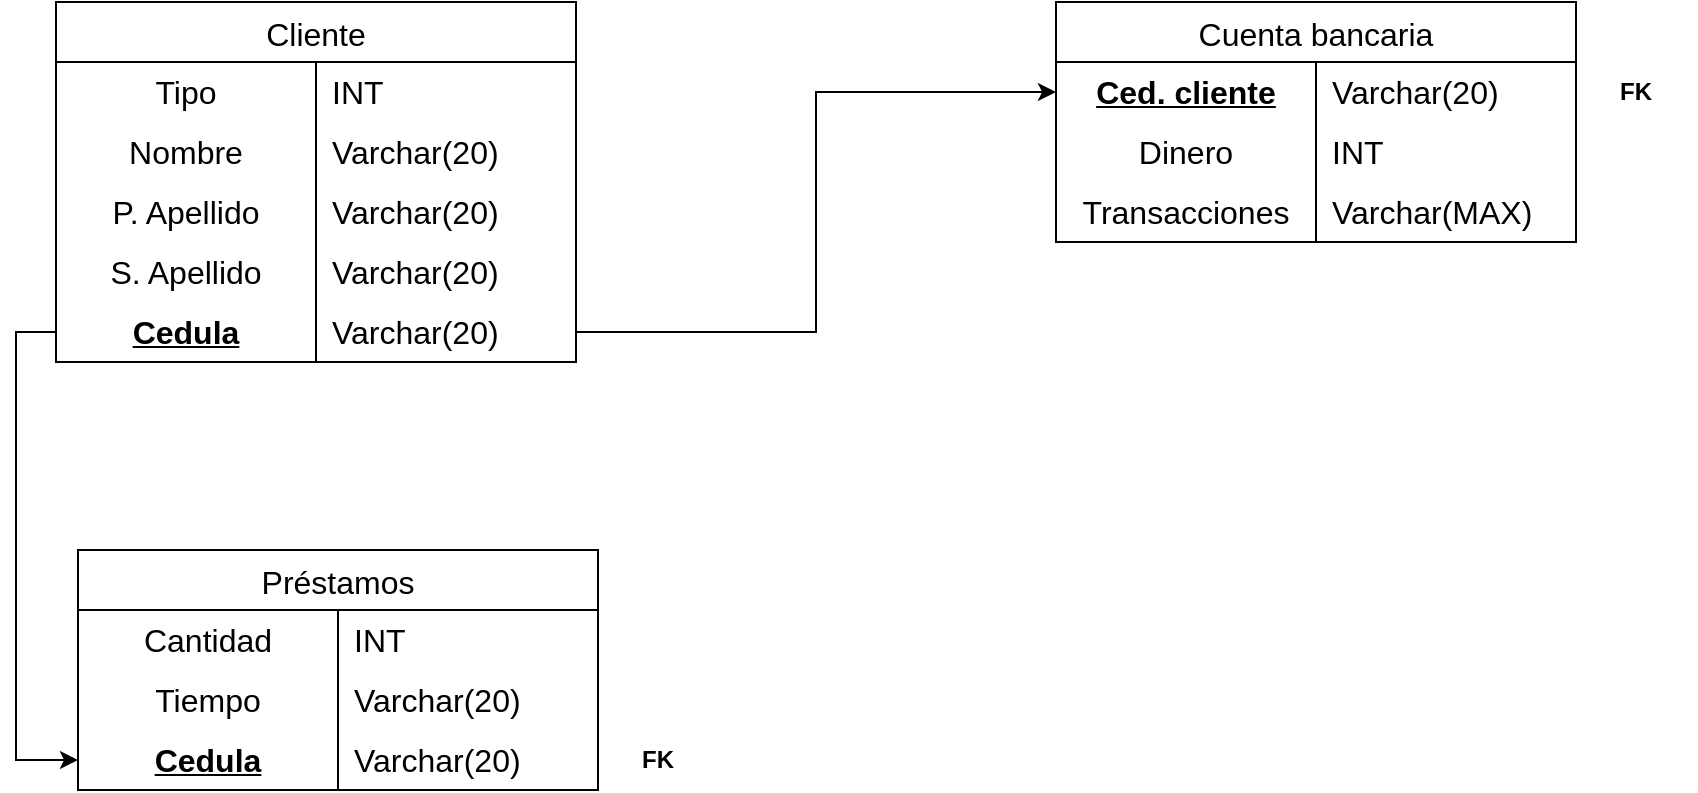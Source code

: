 <mxfile version="21.3.6" type="github">
  <diagram name="Page-1" id="21aBG_Vc7k7HmLmI4b-p">
    <mxGraphModel dx="1863" dy="627" grid="1" gridSize="10" guides="1" tooltips="1" connect="1" arrows="1" fold="1" page="1" pageScale="1" pageWidth="850" pageHeight="1100" math="0" shadow="0">
      <root>
        <mxCell id="0" />
        <mxCell id="1" parent="0" />
        <mxCell id="CdJclrKJwnZ6d_K-bRar-1" value="Cliente" style="shape=table;startSize=30;container=1;collapsible=0;childLayout=tableLayout;fixedRows=1;rowLines=0;fontStyle=0;strokeColor=default;fontSize=16;" vertex="1" parent="1">
          <mxGeometry x="20" y="20" width="260" height="180" as="geometry" />
        </mxCell>
        <mxCell id="CdJclrKJwnZ6d_K-bRar-2" value="" style="shape=tableRow;horizontal=0;startSize=0;swimlaneHead=0;swimlaneBody=0;top=0;left=0;bottom=0;right=0;collapsible=0;dropTarget=0;fillColor=none;points=[[0,0.5],[1,0.5]];portConstraint=eastwest;strokeColor=inherit;fontSize=16;" vertex="1" parent="CdJclrKJwnZ6d_K-bRar-1">
          <mxGeometry y="30" width="260" height="30" as="geometry" />
        </mxCell>
        <mxCell id="CdJclrKJwnZ6d_K-bRar-3" value="Tipo" style="shape=partialRectangle;html=1;whiteSpace=wrap;connectable=0;fillColor=none;top=0;left=0;bottom=0;right=0;overflow=hidden;pointerEvents=1;strokeColor=inherit;fontSize=16;" vertex="1" parent="CdJclrKJwnZ6d_K-bRar-2">
          <mxGeometry width="130" height="30" as="geometry">
            <mxRectangle width="130" height="30" as="alternateBounds" />
          </mxGeometry>
        </mxCell>
        <mxCell id="CdJclrKJwnZ6d_K-bRar-4" value="INT" style="shape=partialRectangle;html=1;whiteSpace=wrap;connectable=0;fillColor=none;top=0;left=0;bottom=0;right=0;align=left;spacingLeft=6;overflow=hidden;strokeColor=inherit;fontSize=16;" vertex="1" parent="CdJclrKJwnZ6d_K-bRar-2">
          <mxGeometry x="130" width="130" height="30" as="geometry">
            <mxRectangle width="130" height="30" as="alternateBounds" />
          </mxGeometry>
        </mxCell>
        <mxCell id="CdJclrKJwnZ6d_K-bRar-8" value="" style="shape=tableRow;horizontal=0;startSize=0;swimlaneHead=0;swimlaneBody=0;top=0;left=0;bottom=0;right=0;collapsible=0;dropTarget=0;fillColor=none;points=[[0,0.5],[1,0.5]];portConstraint=eastwest;strokeColor=inherit;fontSize=16;" vertex="1" parent="CdJclrKJwnZ6d_K-bRar-1">
          <mxGeometry y="60" width="260" height="30" as="geometry" />
        </mxCell>
        <mxCell id="CdJclrKJwnZ6d_K-bRar-9" value="Nombre" style="shape=partialRectangle;html=1;whiteSpace=wrap;connectable=0;fillColor=none;top=0;left=0;bottom=0;right=0;overflow=hidden;pointerEvents=1;strokeColor=inherit;fontSize=16;" vertex="1" parent="CdJclrKJwnZ6d_K-bRar-8">
          <mxGeometry width="130" height="30" as="geometry">
            <mxRectangle width="130" height="30" as="alternateBounds" />
          </mxGeometry>
        </mxCell>
        <mxCell id="CdJclrKJwnZ6d_K-bRar-10" value="Varchar(20)" style="shape=partialRectangle;html=1;whiteSpace=wrap;connectable=0;fillColor=none;top=0;left=0;bottom=0;right=0;align=left;spacingLeft=6;overflow=hidden;strokeColor=inherit;fontSize=16;" vertex="1" parent="CdJclrKJwnZ6d_K-bRar-8">
          <mxGeometry x="130" width="130" height="30" as="geometry">
            <mxRectangle width="130" height="30" as="alternateBounds" />
          </mxGeometry>
        </mxCell>
        <mxCell id="CdJclrKJwnZ6d_K-bRar-11" value="" style="shape=tableRow;horizontal=0;startSize=0;swimlaneHead=0;swimlaneBody=0;top=0;left=0;bottom=0;right=0;collapsible=0;dropTarget=0;fillColor=none;points=[[0,0.5],[1,0.5]];portConstraint=eastwest;strokeColor=inherit;fontSize=16;" vertex="1" parent="CdJclrKJwnZ6d_K-bRar-1">
          <mxGeometry y="90" width="260" height="30" as="geometry" />
        </mxCell>
        <mxCell id="CdJclrKJwnZ6d_K-bRar-12" value="P. Apellido" style="shape=partialRectangle;html=1;whiteSpace=wrap;connectable=0;fillColor=none;top=0;left=0;bottom=0;right=0;overflow=hidden;pointerEvents=1;strokeColor=inherit;fontSize=16;" vertex="1" parent="CdJclrKJwnZ6d_K-bRar-11">
          <mxGeometry width="130" height="30" as="geometry">
            <mxRectangle width="130" height="30" as="alternateBounds" />
          </mxGeometry>
        </mxCell>
        <mxCell id="CdJclrKJwnZ6d_K-bRar-13" value="Varchar(20)" style="shape=partialRectangle;html=1;whiteSpace=wrap;connectable=0;fillColor=none;top=0;left=0;bottom=0;right=0;align=left;spacingLeft=6;overflow=hidden;strokeColor=inherit;fontSize=16;" vertex="1" parent="CdJclrKJwnZ6d_K-bRar-11">
          <mxGeometry x="130" width="130" height="30" as="geometry">
            <mxRectangle width="130" height="30" as="alternateBounds" />
          </mxGeometry>
        </mxCell>
        <mxCell id="CdJclrKJwnZ6d_K-bRar-14" value="" style="shape=tableRow;horizontal=0;startSize=0;swimlaneHead=0;swimlaneBody=0;top=0;left=0;bottom=0;right=0;collapsible=0;dropTarget=0;fillColor=none;points=[[0,0.5],[1,0.5]];portConstraint=eastwest;strokeColor=inherit;fontSize=16;" vertex="1" parent="CdJclrKJwnZ6d_K-bRar-1">
          <mxGeometry y="120" width="260" height="30" as="geometry" />
        </mxCell>
        <mxCell id="CdJclrKJwnZ6d_K-bRar-15" value="S. Apellido" style="shape=partialRectangle;html=1;whiteSpace=wrap;connectable=0;fillColor=none;top=0;left=0;bottom=0;right=0;overflow=hidden;pointerEvents=1;strokeColor=inherit;fontSize=16;" vertex="1" parent="CdJclrKJwnZ6d_K-bRar-14">
          <mxGeometry width="130" height="30" as="geometry">
            <mxRectangle width="130" height="30" as="alternateBounds" />
          </mxGeometry>
        </mxCell>
        <mxCell id="CdJclrKJwnZ6d_K-bRar-16" value="Varchar(20)" style="shape=partialRectangle;html=1;whiteSpace=wrap;connectable=0;fillColor=none;top=0;left=0;bottom=0;right=0;align=left;spacingLeft=6;overflow=hidden;strokeColor=inherit;fontSize=16;" vertex="1" parent="CdJclrKJwnZ6d_K-bRar-14">
          <mxGeometry x="130" width="130" height="30" as="geometry">
            <mxRectangle width="130" height="30" as="alternateBounds" />
          </mxGeometry>
        </mxCell>
        <mxCell id="CdJclrKJwnZ6d_K-bRar-5" value="" style="shape=tableRow;horizontal=0;startSize=0;swimlaneHead=0;swimlaneBody=0;top=0;left=0;bottom=0;right=0;collapsible=0;dropTarget=0;fillColor=none;points=[[0,0.5],[1,0.5]];portConstraint=eastwest;strokeColor=inherit;fontSize=16;" vertex="1" parent="CdJclrKJwnZ6d_K-bRar-1">
          <mxGeometry y="150" width="260" height="30" as="geometry" />
        </mxCell>
        <mxCell id="CdJclrKJwnZ6d_K-bRar-6" value="&lt;b&gt;&lt;u&gt;Cedula&lt;/u&gt;&lt;/b&gt;" style="shape=partialRectangle;html=1;whiteSpace=wrap;connectable=0;fillColor=none;top=0;left=0;bottom=0;right=0;overflow=hidden;strokeColor=inherit;fontSize=16;" vertex="1" parent="CdJclrKJwnZ6d_K-bRar-5">
          <mxGeometry width="130" height="30" as="geometry">
            <mxRectangle width="130" height="30" as="alternateBounds" />
          </mxGeometry>
        </mxCell>
        <mxCell id="CdJclrKJwnZ6d_K-bRar-7" value="Varchar(20)" style="shape=partialRectangle;html=1;whiteSpace=wrap;connectable=0;fillColor=none;top=0;left=0;bottom=0;right=0;align=left;spacingLeft=6;overflow=hidden;strokeColor=inherit;fontSize=16;" vertex="1" parent="CdJclrKJwnZ6d_K-bRar-5">
          <mxGeometry x="130" width="130" height="30" as="geometry">
            <mxRectangle width="130" height="30" as="alternateBounds" />
          </mxGeometry>
        </mxCell>
        <mxCell id="CdJclrKJwnZ6d_K-bRar-17" value="Cuenta bancaria" style="shape=table;startSize=30;container=1;collapsible=0;childLayout=tableLayout;fixedRows=1;rowLines=0;fontStyle=0;strokeColor=default;fontSize=16;" vertex="1" parent="1">
          <mxGeometry x="520" y="20" width="260" height="120" as="geometry" />
        </mxCell>
        <mxCell id="CdJclrKJwnZ6d_K-bRar-18" value="" style="shape=tableRow;horizontal=0;startSize=0;swimlaneHead=0;swimlaneBody=0;top=0;left=0;bottom=0;right=0;collapsible=0;dropTarget=0;fillColor=none;points=[[0,0.5],[1,0.5]];portConstraint=eastwest;strokeColor=inherit;fontSize=16;" vertex="1" parent="CdJclrKJwnZ6d_K-bRar-17">
          <mxGeometry y="30" width="260" height="30" as="geometry" />
        </mxCell>
        <mxCell id="CdJclrKJwnZ6d_K-bRar-19" value="&lt;b&gt;&lt;u&gt;Ced. cliente&lt;/u&gt;&lt;/b&gt;" style="shape=partialRectangle;html=1;whiteSpace=wrap;connectable=0;fillColor=none;top=0;left=0;bottom=0;right=0;overflow=hidden;pointerEvents=1;strokeColor=inherit;fontSize=16;" vertex="1" parent="CdJclrKJwnZ6d_K-bRar-18">
          <mxGeometry width="130" height="30" as="geometry">
            <mxRectangle width="130" height="30" as="alternateBounds" />
          </mxGeometry>
        </mxCell>
        <mxCell id="CdJclrKJwnZ6d_K-bRar-20" value="Varchar(20)" style="shape=partialRectangle;html=1;whiteSpace=wrap;connectable=0;fillColor=none;top=0;left=0;bottom=0;right=0;align=left;spacingLeft=6;overflow=hidden;strokeColor=inherit;fontSize=16;" vertex="1" parent="CdJclrKJwnZ6d_K-bRar-18">
          <mxGeometry x="130" width="130" height="30" as="geometry">
            <mxRectangle width="130" height="30" as="alternateBounds" />
          </mxGeometry>
        </mxCell>
        <mxCell id="CdJclrKJwnZ6d_K-bRar-21" value="" style="shape=tableRow;horizontal=0;startSize=0;swimlaneHead=0;swimlaneBody=0;top=0;left=0;bottom=0;right=0;collapsible=0;dropTarget=0;fillColor=none;points=[[0,0.5],[1,0.5]];portConstraint=eastwest;strokeColor=inherit;fontSize=16;" vertex="1" parent="CdJclrKJwnZ6d_K-bRar-17">
          <mxGeometry y="60" width="260" height="30" as="geometry" />
        </mxCell>
        <mxCell id="CdJclrKJwnZ6d_K-bRar-22" value="Dinero" style="shape=partialRectangle;html=1;whiteSpace=wrap;connectable=0;fillColor=none;top=0;left=0;bottom=0;right=0;overflow=hidden;pointerEvents=1;strokeColor=inherit;fontSize=16;" vertex="1" parent="CdJclrKJwnZ6d_K-bRar-21">
          <mxGeometry width="130" height="30" as="geometry">
            <mxRectangle width="130" height="30" as="alternateBounds" />
          </mxGeometry>
        </mxCell>
        <mxCell id="CdJclrKJwnZ6d_K-bRar-23" value="INT" style="shape=partialRectangle;html=1;whiteSpace=wrap;connectable=0;fillColor=none;top=0;left=0;bottom=0;right=0;align=left;spacingLeft=6;overflow=hidden;strokeColor=inherit;fontSize=16;" vertex="1" parent="CdJclrKJwnZ6d_K-bRar-21">
          <mxGeometry x="130" width="130" height="30" as="geometry">
            <mxRectangle width="130" height="30" as="alternateBounds" />
          </mxGeometry>
        </mxCell>
        <mxCell id="CdJclrKJwnZ6d_K-bRar-24" value="" style="shape=tableRow;horizontal=0;startSize=0;swimlaneHead=0;swimlaneBody=0;top=0;left=0;bottom=0;right=0;collapsible=0;dropTarget=0;fillColor=none;points=[[0,0.5],[1,0.5]];portConstraint=eastwest;strokeColor=inherit;fontSize=16;" vertex="1" parent="CdJclrKJwnZ6d_K-bRar-17">
          <mxGeometry y="90" width="260" height="30" as="geometry" />
        </mxCell>
        <mxCell id="CdJclrKJwnZ6d_K-bRar-25" value="Transacciones" style="shape=partialRectangle;html=1;whiteSpace=wrap;connectable=0;fillColor=none;top=0;left=0;bottom=0;right=0;overflow=hidden;pointerEvents=1;strokeColor=inherit;fontSize=16;" vertex="1" parent="CdJclrKJwnZ6d_K-bRar-24">
          <mxGeometry width="130" height="30" as="geometry">
            <mxRectangle width="130" height="30" as="alternateBounds" />
          </mxGeometry>
        </mxCell>
        <mxCell id="CdJclrKJwnZ6d_K-bRar-26" value="Varchar(MAX)" style="shape=partialRectangle;html=1;whiteSpace=wrap;connectable=0;fillColor=none;top=0;left=0;bottom=0;right=0;align=left;spacingLeft=6;overflow=hidden;strokeColor=inherit;fontSize=16;" vertex="1" parent="CdJclrKJwnZ6d_K-bRar-24">
          <mxGeometry x="130" width="130" height="30" as="geometry">
            <mxRectangle width="130" height="30" as="alternateBounds" />
          </mxGeometry>
        </mxCell>
        <mxCell id="CdJclrKJwnZ6d_K-bRar-33" style="edgeStyle=orthogonalEdgeStyle;rounded=0;orthogonalLoop=1;jettySize=auto;html=1;exitX=1;exitY=0.5;exitDx=0;exitDy=0;entryX=0;entryY=0.5;entryDx=0;entryDy=0;" edge="1" parent="1" source="CdJclrKJwnZ6d_K-bRar-5" target="CdJclrKJwnZ6d_K-bRar-18">
          <mxGeometry relative="1" as="geometry" />
        </mxCell>
        <mxCell id="CdJclrKJwnZ6d_K-bRar-66" value="Préstamos" style="shape=table;startSize=30;container=1;collapsible=0;childLayout=tableLayout;fixedRows=1;rowLines=0;fontStyle=0;strokeColor=default;fontSize=16;" vertex="1" parent="1">
          <mxGeometry x="31" y="294" width="260" height="120" as="geometry" />
        </mxCell>
        <mxCell id="CdJclrKJwnZ6d_K-bRar-67" value="" style="shape=tableRow;horizontal=0;startSize=0;swimlaneHead=0;swimlaneBody=0;top=0;left=0;bottom=0;right=0;collapsible=0;dropTarget=0;fillColor=none;points=[[0,0.5],[1,0.5]];portConstraint=eastwest;strokeColor=inherit;fontSize=16;" vertex="1" parent="CdJclrKJwnZ6d_K-bRar-66">
          <mxGeometry y="30" width="260" height="30" as="geometry" />
        </mxCell>
        <mxCell id="CdJclrKJwnZ6d_K-bRar-68" value="Cantidad" style="shape=partialRectangle;html=1;whiteSpace=wrap;connectable=0;fillColor=none;top=0;left=0;bottom=0;right=0;overflow=hidden;pointerEvents=1;strokeColor=inherit;fontSize=16;" vertex="1" parent="CdJclrKJwnZ6d_K-bRar-67">
          <mxGeometry width="130" height="30" as="geometry">
            <mxRectangle width="130" height="30" as="alternateBounds" />
          </mxGeometry>
        </mxCell>
        <mxCell id="CdJclrKJwnZ6d_K-bRar-69" value="INT" style="shape=partialRectangle;html=1;whiteSpace=wrap;connectable=0;fillColor=none;top=0;left=0;bottom=0;right=0;align=left;spacingLeft=6;overflow=hidden;strokeColor=inherit;fontSize=16;" vertex="1" parent="CdJclrKJwnZ6d_K-bRar-67">
          <mxGeometry x="130" width="130" height="30" as="geometry">
            <mxRectangle width="130" height="30" as="alternateBounds" />
          </mxGeometry>
        </mxCell>
        <mxCell id="CdJclrKJwnZ6d_K-bRar-70" value="" style="shape=tableRow;horizontal=0;startSize=0;swimlaneHead=0;swimlaneBody=0;top=0;left=0;bottom=0;right=0;collapsible=0;dropTarget=0;fillColor=none;points=[[0,0.5],[1,0.5]];portConstraint=eastwest;strokeColor=inherit;fontSize=16;" vertex="1" parent="CdJclrKJwnZ6d_K-bRar-66">
          <mxGeometry y="60" width="260" height="30" as="geometry" />
        </mxCell>
        <mxCell id="CdJclrKJwnZ6d_K-bRar-71" value="Tiempo" style="shape=partialRectangle;html=1;whiteSpace=wrap;connectable=0;fillColor=none;top=0;left=0;bottom=0;right=0;overflow=hidden;pointerEvents=1;strokeColor=inherit;fontSize=16;" vertex="1" parent="CdJclrKJwnZ6d_K-bRar-70">
          <mxGeometry width="130" height="30" as="geometry">
            <mxRectangle width="130" height="30" as="alternateBounds" />
          </mxGeometry>
        </mxCell>
        <mxCell id="CdJclrKJwnZ6d_K-bRar-72" value="Varchar(20)" style="shape=partialRectangle;html=1;whiteSpace=wrap;connectable=0;fillColor=none;top=0;left=0;bottom=0;right=0;align=left;spacingLeft=6;overflow=hidden;strokeColor=inherit;fontSize=16;" vertex="1" parent="CdJclrKJwnZ6d_K-bRar-70">
          <mxGeometry x="130" width="130" height="30" as="geometry">
            <mxRectangle width="130" height="30" as="alternateBounds" />
          </mxGeometry>
        </mxCell>
        <mxCell id="CdJclrKJwnZ6d_K-bRar-79" value="" style="shape=tableRow;horizontal=0;startSize=0;swimlaneHead=0;swimlaneBody=0;top=0;left=0;bottom=0;right=0;collapsible=0;dropTarget=0;fillColor=none;points=[[0,0.5],[1,0.5]];portConstraint=eastwest;strokeColor=inherit;fontSize=16;" vertex="1" parent="CdJclrKJwnZ6d_K-bRar-66">
          <mxGeometry y="90" width="260" height="30" as="geometry" />
        </mxCell>
        <mxCell id="CdJclrKJwnZ6d_K-bRar-80" value="&lt;b&gt;&lt;u&gt;Cedula&lt;/u&gt;&lt;/b&gt;" style="shape=partialRectangle;html=1;whiteSpace=wrap;connectable=0;fillColor=none;top=0;left=0;bottom=0;right=0;overflow=hidden;strokeColor=inherit;fontSize=16;" vertex="1" parent="CdJclrKJwnZ6d_K-bRar-79">
          <mxGeometry width="130" height="30" as="geometry">
            <mxRectangle width="130" height="30" as="alternateBounds" />
          </mxGeometry>
        </mxCell>
        <mxCell id="CdJclrKJwnZ6d_K-bRar-81" value="Varchar(20)" style="shape=partialRectangle;html=1;whiteSpace=wrap;connectable=0;fillColor=none;top=0;left=0;bottom=0;right=0;align=left;spacingLeft=6;overflow=hidden;strokeColor=inherit;fontSize=16;" vertex="1" parent="CdJclrKJwnZ6d_K-bRar-79">
          <mxGeometry x="130" width="130" height="30" as="geometry">
            <mxRectangle width="130" height="30" as="alternateBounds" />
          </mxGeometry>
        </mxCell>
        <mxCell id="CdJclrKJwnZ6d_K-bRar-82" style="edgeStyle=orthogonalEdgeStyle;rounded=0;orthogonalLoop=1;jettySize=auto;html=1;exitX=0;exitY=0.5;exitDx=0;exitDy=0;entryX=0;entryY=0.5;entryDx=0;entryDy=0;" edge="1" parent="1" source="CdJclrKJwnZ6d_K-bRar-5" target="CdJclrKJwnZ6d_K-bRar-79">
          <mxGeometry relative="1" as="geometry" />
        </mxCell>
        <mxCell id="CdJclrKJwnZ6d_K-bRar-83" value="&lt;b&gt;FK&lt;/b&gt;" style="text;html=1;strokeColor=none;fillColor=none;align=center;verticalAlign=middle;whiteSpace=wrap;rounded=0;" vertex="1" parent="1">
          <mxGeometry x="780" y="50" width="60" height="30" as="geometry" />
        </mxCell>
        <mxCell id="CdJclrKJwnZ6d_K-bRar-84" value="&lt;b&gt;FK&lt;/b&gt;" style="text;html=1;strokeColor=none;fillColor=none;align=center;verticalAlign=middle;whiteSpace=wrap;rounded=0;" vertex="1" parent="1">
          <mxGeometry x="291" y="384" width="60" height="30" as="geometry" />
        </mxCell>
      </root>
    </mxGraphModel>
  </diagram>
</mxfile>

